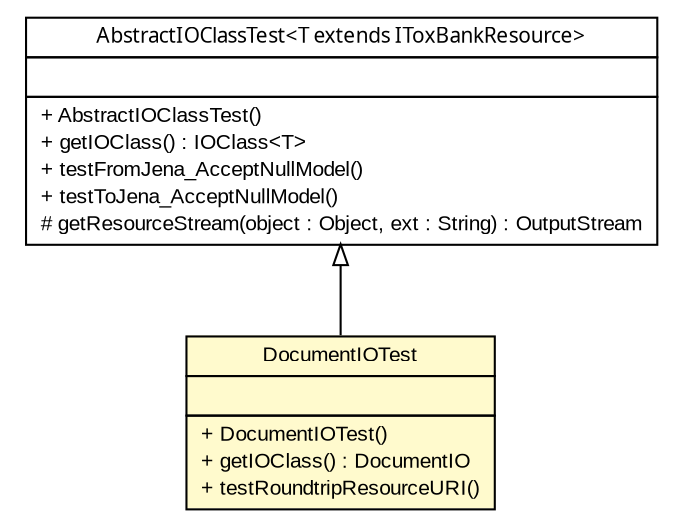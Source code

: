 #!/usr/local/bin/dot
#
# Class diagram 
# Generated by UmlGraph version 4.6 (http://www.spinellis.gr/sw/umlgraph)
#

digraph G {
	edge [fontname="arial",fontsize=10,labelfontname="arial",labelfontsize=10];
	node [fontname="arial",fontsize=10,shape=plaintext];
	// net.toxbank.client.io.rdf.DocumentIOTest
	c213 [label=<<table border="0" cellborder="1" cellspacing="0" cellpadding="2" port="p" bgcolor="lemonChiffon" href="./DocumentIOTest.html">
		<tr><td><table border="0" cellspacing="0" cellpadding="1">
			<tr><td> DocumentIOTest </td></tr>
		</table></td></tr>
		<tr><td><table border="0" cellspacing="0" cellpadding="1">
			<tr><td align="left">  </td></tr>
		</table></td></tr>
		<tr><td><table border="0" cellspacing="0" cellpadding="1">
			<tr><td align="left"> + DocumentIOTest() </td></tr>
			<tr><td align="left"> + getIOClass() : DocumentIO </td></tr>
			<tr><td align="left"> + testRoundtripResourceURI() </td></tr>
		</table></td></tr>
		</table>>, fontname="arial", fontcolor="black", fontsize=10.0];
	// net.toxbank.client.io.rdf.AbstractIOClassTest<T extends net.toxbank.client.resource.IToxBankResource>
	c217 [label=<<table border="0" cellborder="1" cellspacing="0" cellpadding="2" port="p" href="./AbstractIOClassTest.html">
		<tr><td><table border="0" cellspacing="0" cellpadding="1">
			<tr><td><font face="ariali"> AbstractIOClassTest&lt;T extends IToxBankResource&gt; </font></td></tr>
		</table></td></tr>
		<tr><td><table border="0" cellspacing="0" cellpadding="1">
			<tr><td align="left">  </td></tr>
		</table></td></tr>
		<tr><td><table border="0" cellspacing="0" cellpadding="1">
			<tr><td align="left"> + AbstractIOClassTest() </td></tr>
			<tr><td align="left"> + getIOClass() : IOClass&lt;T&gt; </td></tr>
			<tr><td align="left"> + testFromJena_AcceptNullModel() </td></tr>
			<tr><td align="left"> + testToJena_AcceptNullModel() </td></tr>
			<tr><td align="left"> # getResourceStream(object : Object, ext : String) : OutputStream </td></tr>
		</table></td></tr>
		</table>>, fontname="arial", fontcolor="black", fontsize=10.0];
	//net.toxbank.client.io.rdf.DocumentIOTest extends net.toxbank.client.io.rdf.AbstractIOClassTest<net.toxbank.client.resource.Document>
	c217:p -> c213:p [dir=back,arrowtail=empty];
}

